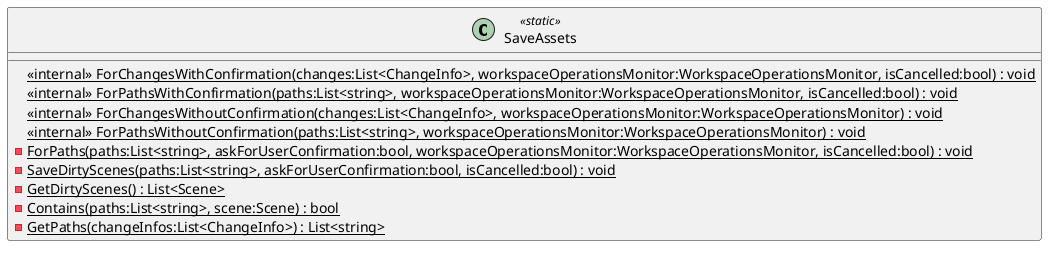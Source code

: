 @startuml
class SaveAssets <<static>> {
    <<internal>> {static} ForChangesWithConfirmation(changes:List<ChangeInfo>, workspaceOperationsMonitor:WorkspaceOperationsMonitor, isCancelled:bool) : void
    <<internal>> {static} ForPathsWithConfirmation(paths:List<string>, workspaceOperationsMonitor:WorkspaceOperationsMonitor, isCancelled:bool) : void
    <<internal>> {static} ForChangesWithoutConfirmation(changes:List<ChangeInfo>, workspaceOperationsMonitor:WorkspaceOperationsMonitor) : void
    <<internal>> {static} ForPathsWithoutConfirmation(paths:List<string>, workspaceOperationsMonitor:WorkspaceOperationsMonitor) : void
    {static} - ForPaths(paths:List<string>, askForUserConfirmation:bool, workspaceOperationsMonitor:WorkspaceOperationsMonitor, isCancelled:bool) : void
    {static} - SaveDirtyScenes(paths:List<string>, askForUserConfirmation:bool, isCancelled:bool) : void
    {static} - GetDirtyScenes() : List<Scene>
    {static} - Contains(paths:List<string>, scene:Scene) : bool
    {static} - GetPaths(changeInfos:List<ChangeInfo>) : List<string>
}
@enduml
